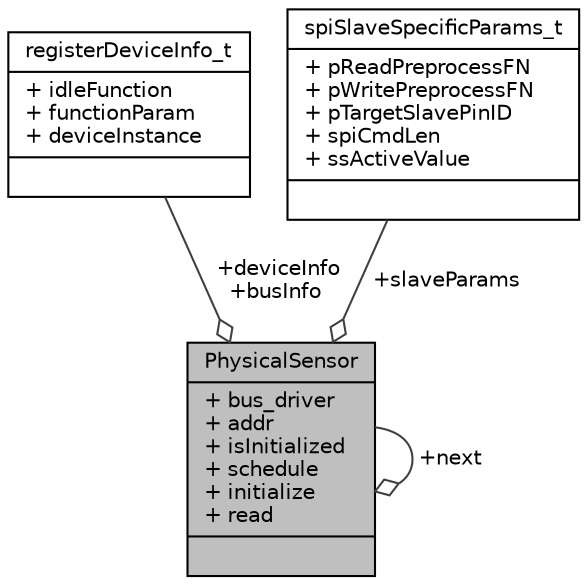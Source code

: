 digraph "PhysicalSensor"
{
  edge [fontname="Helvetica",fontsize="10",labelfontname="Helvetica",labelfontsize="10"];
  node [fontname="Helvetica",fontsize="10",shape=record];
  Node1 [label="{PhysicalSensor\n|+ bus_driver\l+ addr\l+ isInitialized\l+ schedule\l+ initialize\l+ read\l|}",height=0.2,width=0.4,color="black", fillcolor="grey75", style="filled", fontcolor="black"];
  Node1 -> Node1 [color="grey25",fontsize="10",style="solid",label=" +next" ,arrowhead="odiamond",fontname="Helvetica"];
  Node2 -> Node1 [color="grey25",fontsize="10",style="solid",label=" +deviceInfo\n+busInfo" ,arrowhead="odiamond",fontname="Helvetica"];
  Node2 [label="{registerDeviceInfo_t\n|+ idleFunction\l+ functionParam\l+ deviceInstance\l|}",height=0.2,width=0.4,color="black", fillcolor="white", style="filled",URL="$structregister_device_info__t.html",tooltip="This structure defines the device specific info required by register I/O. "];
  Node3 -> Node1 [color="grey25",fontsize="10",style="solid",label=" +slaveParams" ,arrowhead="odiamond",fontname="Helvetica"];
  Node3 [label="{spiSlaveSpecificParams_t\n|+ pReadPreprocessFN\l+ pWritePreprocessFN\l+ pTargetSlavePinID\l+ spiCmdLen\l+ ssActiveValue\l|}",height=0.2,width=0.4,color="black", fillcolor="white", style="filled",URL="$structspi_slave_specific_params__t.html",tooltip="This structure defines the spi slave command format. "];
}
